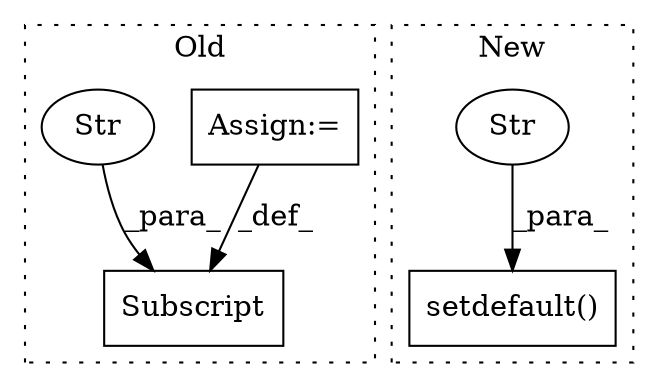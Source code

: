 digraph G {
subgraph cluster0 {
1 [label="Subscript" a="63" s="532,0" l="28,0" shape="box"];
3 [label="Assign:=" a="68" s="560" l="3" shape="box"];
4 [label="Str" a="66" s="543" l="16" shape="ellipse"];
label = "Old";
style="dotted";
}
subgraph cluster1 {
2 [label="setdefault()" a="75" s="626,671" l="22,1" shape="box"];
5 [label="Str" a="66" s="648" l="11" shape="ellipse"];
label = "New";
style="dotted";
}
3 -> 1 [label="_def_"];
4 -> 1 [label="_para_"];
5 -> 2 [label="_para_"];
}